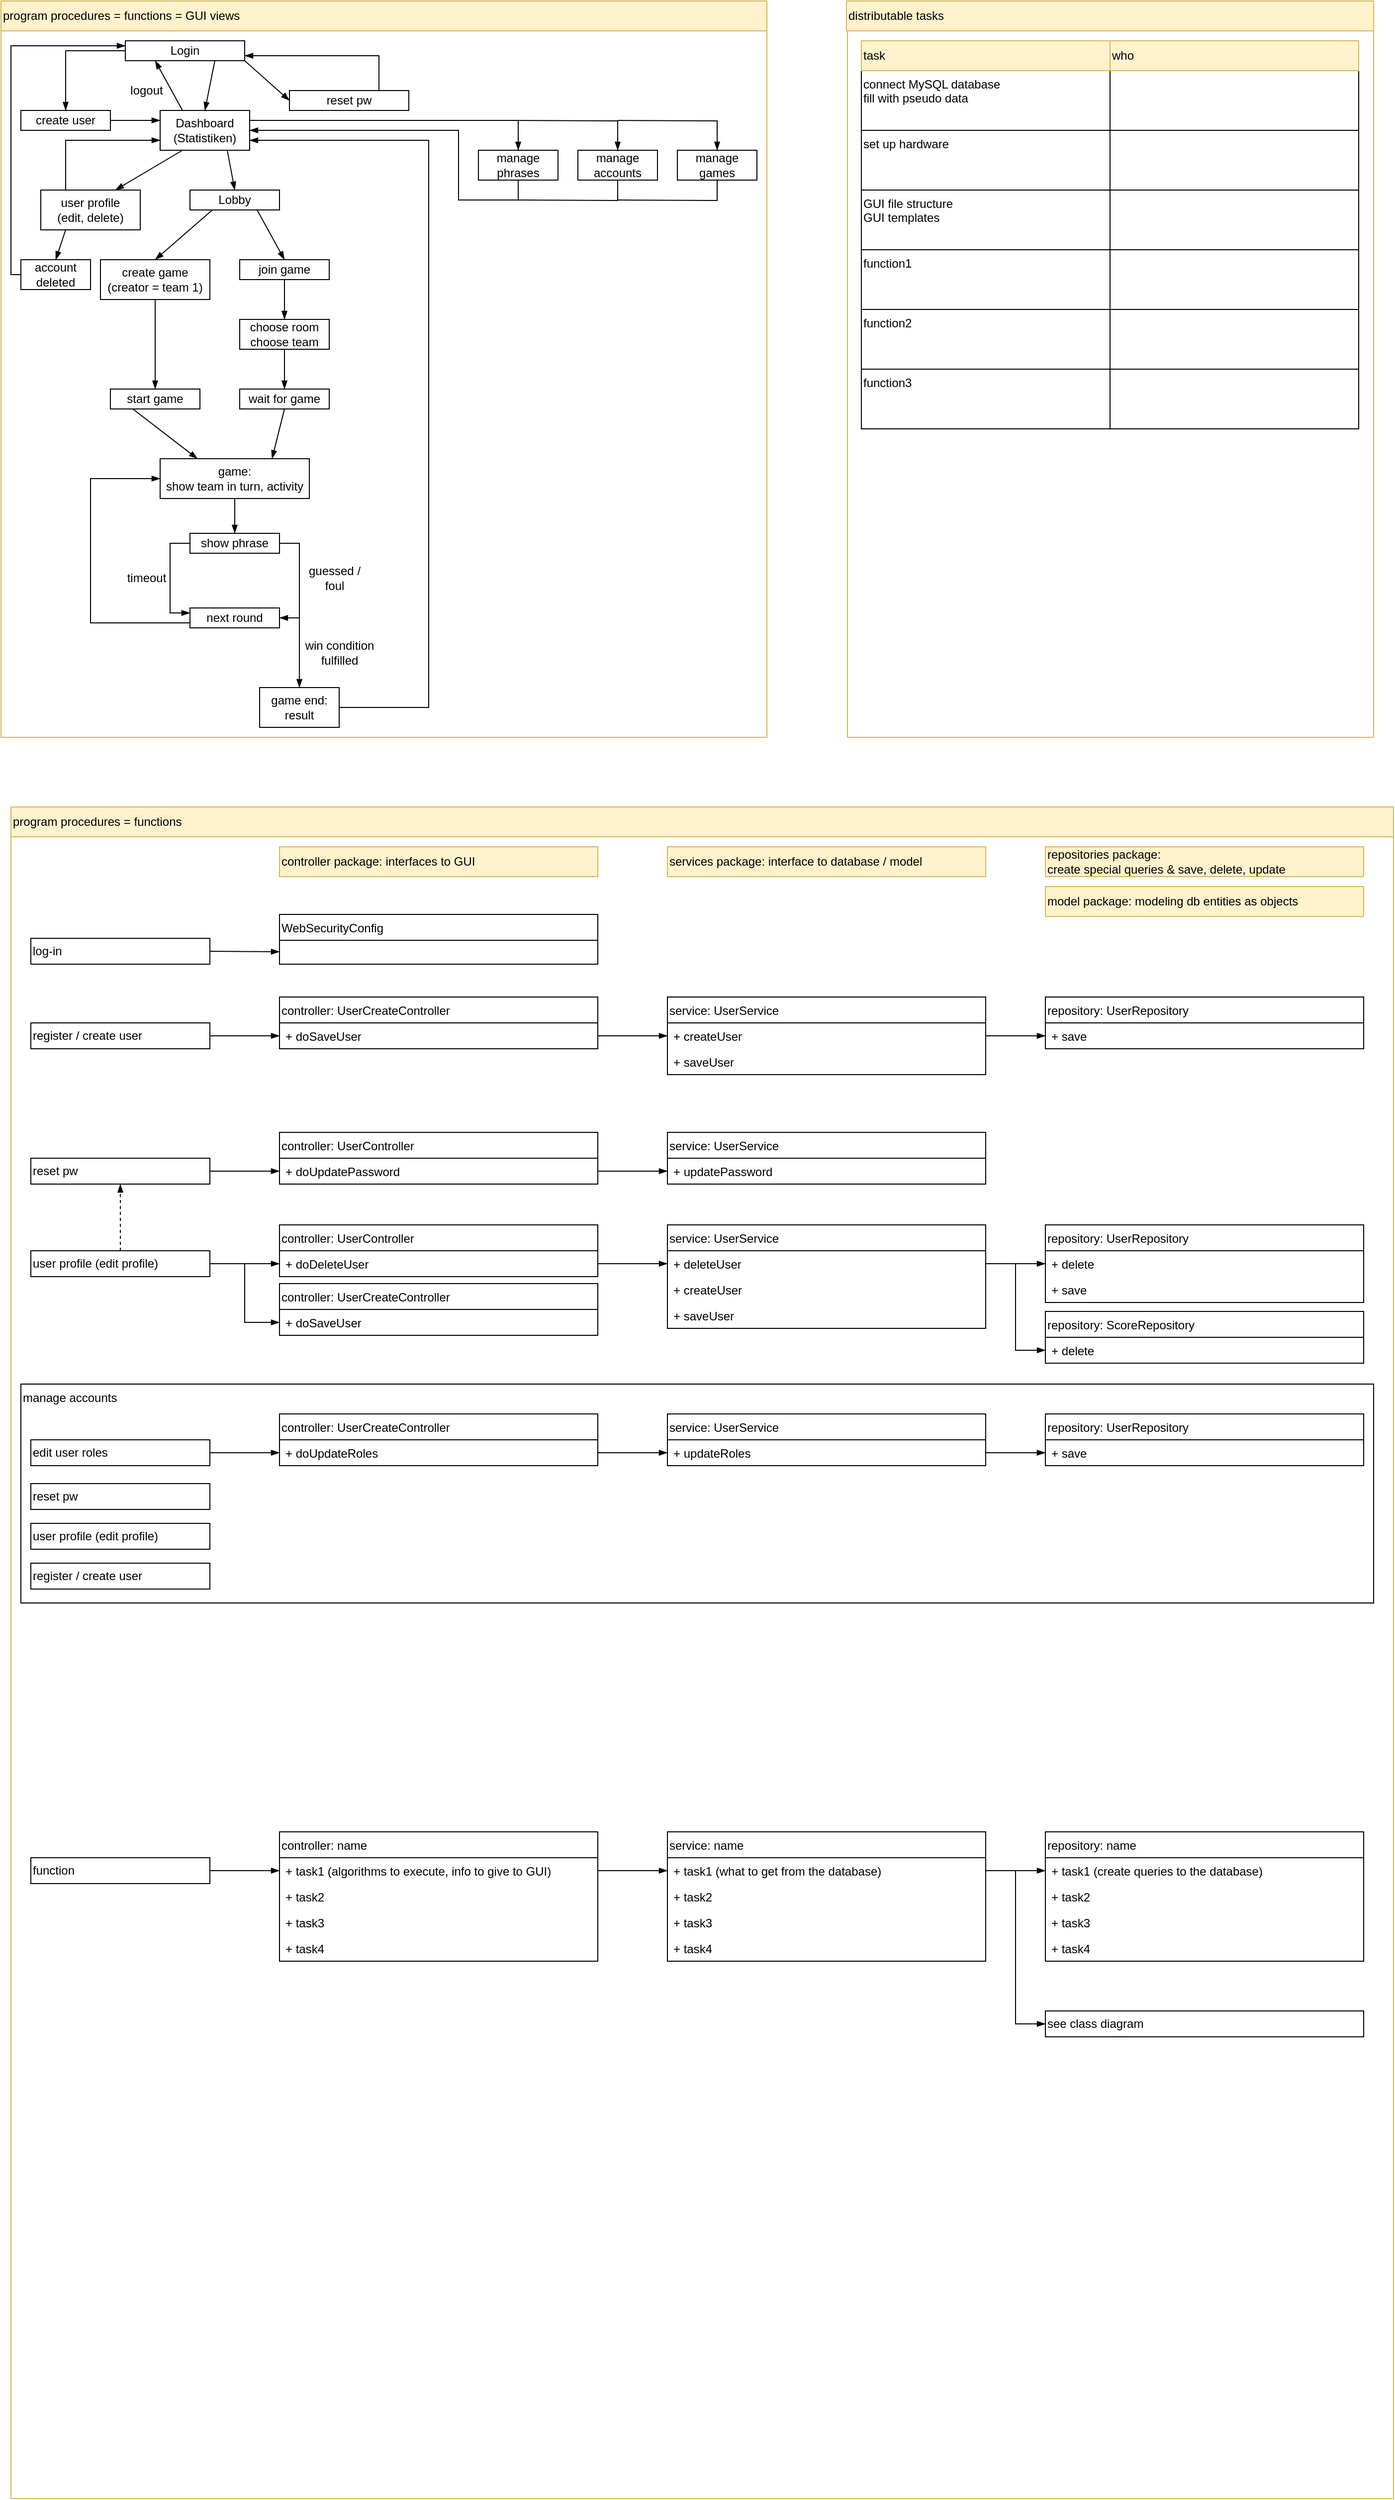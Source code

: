 <mxfile version="14.5.4" type="device"><diagram id="PUHX-HU5GhomaGbyMP8u" name="Page-1"><mxGraphModel dx="1967" dy="1205" grid="1" gridSize="10" guides="1" tooltips="1" connect="1" arrows="1" fold="1" page="1" pageScale="1" pageWidth="827" pageHeight="1169" math="0" shadow="0"><root><mxCell id="0"/><mxCell id="1" parent="0"/><mxCell id="S2btZKRc3dwpK9Tgb1Dn-114" value="" style="rounded=0;whiteSpace=wrap;html=1;strokeColor=#d6b656;strokeWidth=1;align=center;fillColor=none;" parent="1" vertex="1"><mxGeometry x="20" y="880" width="1390" height="1670" as="geometry"/></mxCell><mxCell id="8z2vom6wRk0pApM4eF7L-107" value="manage accounts" style="rounded=0;whiteSpace=wrap;html=1;align=left;strokeWidth=1;fillColor=none;verticalAlign=top;" vertex="1" parent="1"><mxGeometry x="30" y="1430" width="1360" height="220" as="geometry"/></mxCell><mxCell id="S2btZKRc3dwpK9Tgb1Dn-156" value="" style="rounded=0;whiteSpace=wrap;html=1;strokeColor=#d6b656;strokeWidth=1;align=center;fillColor=none;" parent="1" vertex="1"><mxGeometry x="861" y="70" width="529" height="710" as="geometry"/></mxCell><mxCell id="S2btZKRc3dwpK9Tgb1Dn-51" value="" style="rounded=0;whiteSpace=wrap;html=1;strokeColor=#d6b656;strokeWidth=1;align=center;fillColor=none;" parent="1" vertex="1"><mxGeometry x="10" y="70" width="770" height="710" as="geometry"/></mxCell><mxCell id="S2btZKRc3dwpK9Tgb1Dn-1" value="program procedures = functions = GUI views" style="whiteSpace=wrap;html=1;fillColor=#fff2cc;strokeColor=#d6b656;align=left;" parent="1" vertex="1"><mxGeometry x="10" y="40" width="770" height="30" as="geometry"/></mxCell><mxCell id="S2btZKRc3dwpK9Tgb1Dn-2" value="Login" style="rounded=0;whiteSpace=wrap;html=1;align=center;strokeWidth=1;" parent="1" vertex="1"><mxGeometry x="135" y="80" width="120" height="20" as="geometry"/></mxCell><mxCell id="S2btZKRc3dwpK9Tgb1Dn-3" value="Dashboard&lt;br&gt;(Statistiken)" style="rounded=0;whiteSpace=wrap;html=1;align=center;strokeWidth=1;" parent="1" vertex="1"><mxGeometry x="170" y="150" width="90" height="40" as="geometry"/></mxCell><mxCell id="S2btZKRc3dwpK9Tgb1Dn-4" value="reset pw" style="rounded=0;whiteSpace=wrap;html=1;align=center;strokeWidth=1;" parent="1" vertex="1"><mxGeometry x="300" y="130" width="120" height="20" as="geometry"/></mxCell><mxCell id="S2btZKRc3dwpK9Tgb1Dn-5" value="" style="endArrow=blockThin;html=1;exitX=0.75;exitY=1;exitDx=0;exitDy=0;entryX=0.5;entryY=0;entryDx=0;entryDy=0;endFill=1;rounded=0;" parent="1" source="S2btZKRc3dwpK9Tgb1Dn-2" target="S2btZKRc3dwpK9Tgb1Dn-3" edge="1"><mxGeometry width="50" height="50" relative="1" as="geometry"><mxPoint x="270" y="200" as="sourcePoint"/><mxPoint x="320" y="150" as="targetPoint"/></mxGeometry></mxCell><mxCell id="S2btZKRc3dwpK9Tgb1Dn-9" value="" style="endArrow=blockThin;html=1;exitX=1;exitY=1;exitDx=0;exitDy=0;entryX=0;entryY=0.5;entryDx=0;entryDy=0;endFill=1;rounded=0;" parent="1" source="S2btZKRc3dwpK9Tgb1Dn-2" target="S2btZKRc3dwpK9Tgb1Dn-4" edge="1"><mxGeometry width="50" height="50" relative="1" as="geometry"><mxPoint x="175" y="110" as="sourcePoint"/><mxPoint x="140" y="160" as="targetPoint"/></mxGeometry></mxCell><mxCell id="S2btZKRc3dwpK9Tgb1Dn-10" value="" style="endArrow=blockThin;html=1;exitX=0.75;exitY=0;exitDx=0;exitDy=0;endFill=1;edgeStyle=orthogonalEdgeStyle;rounded=0;entryX=1;entryY=0.75;entryDx=0;entryDy=0;" parent="1" source="S2btZKRc3dwpK9Tgb1Dn-4" target="S2btZKRc3dwpK9Tgb1Dn-2" edge="1"><mxGeometry width="50" height="50" relative="1" as="geometry"><mxPoint x="414" y="100" as="sourcePoint"/><mxPoint x="290" y="100" as="targetPoint"/></mxGeometry></mxCell><mxCell id="S2btZKRc3dwpK9Tgb1Dn-11" value="" style="endArrow=blockThin;html=1;entryX=0.5;entryY=0;entryDx=0;entryDy=0;endFill=1;rounded=0;exitX=0;exitY=0.5;exitDx=0;exitDy=0;" parent="1" source="S2btZKRc3dwpK9Tgb1Dn-2" target="S2btZKRc3dwpK9Tgb1Dn-12" edge="1"><mxGeometry width="50" height="50" relative="1" as="geometry"><mxPoint x="130" y="110" as="sourcePoint"/><mxPoint x="150" y="290" as="targetPoint"/><Array as="points"><mxPoint x="75" y="90"/></Array></mxGeometry></mxCell><mxCell id="S2btZKRc3dwpK9Tgb1Dn-12" value="create user" style="rounded=0;whiteSpace=wrap;html=1;align=center;strokeWidth=1;" parent="1" vertex="1"><mxGeometry x="30" y="150" width="90" height="20" as="geometry"/></mxCell><mxCell id="S2btZKRc3dwpK9Tgb1Dn-13" value="" style="endArrow=blockThin;html=1;endFill=1;rounded=0;exitX=1;exitY=0.5;exitDx=0;exitDy=0;entryX=0;entryY=0.25;entryDx=0;entryDy=0;" parent="1" source="S2btZKRc3dwpK9Tgb1Dn-12" target="S2btZKRc3dwpK9Tgb1Dn-3" edge="1"><mxGeometry width="50" height="50" relative="1" as="geometry"><mxPoint x="30" y="160" as="sourcePoint"/><mxPoint x="150" y="170" as="targetPoint"/></mxGeometry></mxCell><mxCell id="S2btZKRc3dwpK9Tgb1Dn-14" value="user profile&lt;br&gt;(edit, delete)" style="rounded=0;whiteSpace=wrap;html=1;align=center;strokeWidth=1;" parent="1" vertex="1"><mxGeometry x="50" y="230" width="100" height="40" as="geometry"/></mxCell><mxCell id="S2btZKRc3dwpK9Tgb1Dn-15" value="" style="endArrow=blockThin;html=1;exitX=0.25;exitY=1;exitDx=0;exitDy=0;entryX=0.75;entryY=0;entryDx=0;entryDy=0;endFill=1;rounded=0;" parent="1" source="S2btZKRc3dwpK9Tgb1Dn-3" target="S2btZKRc3dwpK9Tgb1Dn-14" edge="1"><mxGeometry width="50" height="50" relative="1" as="geometry"><mxPoint x="175" y="110" as="sourcePoint"/><mxPoint x="117.5" y="160" as="targetPoint"/></mxGeometry></mxCell><mxCell id="S2btZKRc3dwpK9Tgb1Dn-17" value="Lobby" style="rounded=0;whiteSpace=wrap;html=1;align=center;strokeWidth=1;" parent="1" vertex="1"><mxGeometry x="200" y="230" width="90" height="20" as="geometry"/></mxCell><mxCell id="S2btZKRc3dwpK9Tgb1Dn-18" value="" style="endArrow=blockThin;html=1;exitX=0.75;exitY=1;exitDx=0;exitDy=0;entryX=0.5;entryY=0;entryDx=0;entryDy=0;endFill=1;rounded=0;" parent="1" source="S2btZKRc3dwpK9Tgb1Dn-3" target="S2btZKRc3dwpK9Tgb1Dn-17" edge="1"><mxGeometry width="50" height="50" relative="1" as="geometry"><mxPoint x="95" y="200" as="sourcePoint"/><mxPoint x="95" y="240" as="targetPoint"/></mxGeometry></mxCell><mxCell id="S2btZKRc3dwpK9Tgb1Dn-19" value="create game&lt;br&gt;(creator = team 1)" style="rounded=0;whiteSpace=wrap;html=1;align=center;strokeWidth=1;" parent="1" vertex="1"><mxGeometry x="110" y="300" width="110" height="40" as="geometry"/></mxCell><mxCell id="S2btZKRc3dwpK9Tgb1Dn-20" value="choose room&lt;br&gt;choose team" style="rounded=0;whiteSpace=wrap;html=1;align=center;strokeWidth=1;" parent="1" vertex="1"><mxGeometry x="250" y="360" width="90" height="30" as="geometry"/></mxCell><mxCell id="S2btZKRc3dwpK9Tgb1Dn-21" value="start game" style="rounded=0;whiteSpace=wrap;html=1;align=center;strokeWidth=1;" parent="1" vertex="1"><mxGeometry x="120" y="430" width="90" height="20" as="geometry"/></mxCell><mxCell id="S2btZKRc3dwpK9Tgb1Dn-22" value="wait for game" style="rounded=0;whiteSpace=wrap;html=1;align=center;strokeWidth=1;" parent="1" vertex="1"><mxGeometry x="250" y="430" width="90" height="20" as="geometry"/></mxCell><mxCell id="S2btZKRc3dwpK9Tgb1Dn-23" value="" style="endArrow=blockThin;html=1;exitX=0.75;exitY=1;exitDx=0;exitDy=0;entryX=0.5;entryY=0;entryDx=0;entryDy=0;endFill=1;rounded=0;" parent="1" source="S2btZKRc3dwpK9Tgb1Dn-17" target="S2btZKRc3dwpK9Tgb1Dn-28" edge="1"><mxGeometry width="50" height="50" relative="1" as="geometry"><mxPoint x="117.5" y="200" as="sourcePoint"/><mxPoint x="222.5" y="240" as="targetPoint"/></mxGeometry></mxCell><mxCell id="S2btZKRc3dwpK9Tgb1Dn-24" value="" style="endArrow=blockThin;html=1;exitX=0.25;exitY=1;exitDx=0;exitDy=0;entryX=0.5;entryY=0;entryDx=0;entryDy=0;endFill=1;rounded=0;" parent="1" source="S2btZKRc3dwpK9Tgb1Dn-17" target="S2btZKRc3dwpK9Tgb1Dn-19" edge="1"><mxGeometry width="50" height="50" relative="1" as="geometry"><mxPoint x="267.5" y="260" as="sourcePoint"/><mxPoint x="305" y="320" as="targetPoint"/></mxGeometry></mxCell><mxCell id="S2btZKRc3dwpK9Tgb1Dn-25" value="" style="endArrow=blockThin;html=1;exitX=0.5;exitY=1;exitDx=0;exitDy=0;entryX=0.5;entryY=0;entryDx=0;entryDy=0;endFill=1;rounded=0;" parent="1" source="S2btZKRc3dwpK9Tgb1Dn-19" target="S2btZKRc3dwpK9Tgb1Dn-21" edge="1"><mxGeometry width="50" height="50" relative="1" as="geometry"><mxPoint x="297.5" y="280" as="sourcePoint"/><mxPoint x="335" y="340" as="targetPoint"/></mxGeometry></mxCell><mxCell id="S2btZKRc3dwpK9Tgb1Dn-26" value="" style="endArrow=blockThin;html=1;exitX=0.5;exitY=1;exitDx=0;exitDy=0;entryX=0.5;entryY=0;entryDx=0;entryDy=0;endFill=1;rounded=0;" parent="1" source="S2btZKRc3dwpK9Tgb1Dn-20" target="S2btZKRc3dwpK9Tgb1Dn-22" edge="1"><mxGeometry width="50" height="50" relative="1" as="geometry"><mxPoint x="287.5" y="300" as="sourcePoint"/><mxPoint x="325" y="360" as="targetPoint"/></mxGeometry></mxCell><mxCell id="S2btZKRc3dwpK9Tgb1Dn-27" value="" style="endArrow=blockThin;html=1;exitX=0.25;exitY=0;exitDx=0;exitDy=0;entryX=0;entryY=0.75;entryDx=0;entryDy=0;endFill=1;edgeStyle=orthogonalEdgeStyle;rounded=0;" parent="1" source="S2btZKRc3dwpK9Tgb1Dn-14" target="S2btZKRc3dwpK9Tgb1Dn-3" edge="1"><mxGeometry width="50" height="50" relative="1" as="geometry"><mxPoint x="380" y="160" as="sourcePoint"/><mxPoint x="265" y="100" as="targetPoint"/></mxGeometry></mxCell><mxCell id="S2btZKRc3dwpK9Tgb1Dn-28" value="join game" style="rounded=0;whiteSpace=wrap;html=1;align=center;strokeWidth=1;" parent="1" vertex="1"><mxGeometry x="250" y="300" width="90" height="20" as="geometry"/></mxCell><mxCell id="S2btZKRc3dwpK9Tgb1Dn-29" value="" style="endArrow=blockThin;html=1;exitX=0.5;exitY=1;exitDx=0;exitDy=0;entryX=0.5;entryY=0;entryDx=0;entryDy=0;endFill=1;rounded=0;" parent="1" source="S2btZKRc3dwpK9Tgb1Dn-28" target="S2btZKRc3dwpK9Tgb1Dn-20" edge="1"><mxGeometry width="50" height="50" relative="1" as="geometry"><mxPoint x="305" y="390" as="sourcePoint"/><mxPoint x="305" y="430" as="targetPoint"/></mxGeometry></mxCell><mxCell id="S2btZKRc3dwpK9Tgb1Dn-30" value="game:&lt;br&gt;show team in turn, activity" style="rounded=0;whiteSpace=wrap;html=1;align=center;strokeWidth=1;" parent="1" vertex="1"><mxGeometry x="170" y="500" width="150" height="40" as="geometry"/></mxCell><mxCell id="S2btZKRc3dwpK9Tgb1Dn-32" value="" style="endArrow=blockThin;html=1;entryX=0.25;entryY=0;entryDx=0;entryDy=0;endFill=1;rounded=0;exitX=0.25;exitY=1;exitDx=0;exitDy=0;" parent="1" source="S2btZKRc3dwpK9Tgb1Dn-21" target="S2btZKRc3dwpK9Tgb1Dn-30" edge="1"><mxGeometry width="50" height="50" relative="1" as="geometry"><mxPoint x="175" y="350" as="sourcePoint"/><mxPoint x="175" y="440" as="targetPoint"/></mxGeometry></mxCell><mxCell id="S2btZKRc3dwpK9Tgb1Dn-33" value="" style="endArrow=blockThin;html=1;exitX=0.5;exitY=1;exitDx=0;exitDy=0;entryX=0.75;entryY=0;entryDx=0;entryDy=0;endFill=1;rounded=0;" parent="1" source="S2btZKRc3dwpK9Tgb1Dn-22" target="S2btZKRc3dwpK9Tgb1Dn-30" edge="1"><mxGeometry width="50" height="50" relative="1" as="geometry"><mxPoint x="185" y="360" as="sourcePoint"/><mxPoint x="185" y="450" as="targetPoint"/></mxGeometry></mxCell><mxCell id="S2btZKRc3dwpK9Tgb1Dn-34" value="show phrase" style="rounded=0;whiteSpace=wrap;html=1;align=center;strokeWidth=1;" parent="1" vertex="1"><mxGeometry x="200" y="575" width="90" height="20" as="geometry"/></mxCell><mxCell id="S2btZKRc3dwpK9Tgb1Dn-35" value="" style="endArrow=blockThin;html=1;exitX=0.5;exitY=1;exitDx=0;exitDy=0;entryX=0.5;entryY=0;entryDx=0;entryDy=0;endFill=1;rounded=0;" parent="1" source="S2btZKRc3dwpK9Tgb1Dn-30" target="S2btZKRc3dwpK9Tgb1Dn-34" edge="1"><mxGeometry width="50" height="50" relative="1" as="geometry"><mxPoint x="175" y="350" as="sourcePoint"/><mxPoint x="175" y="440" as="targetPoint"/></mxGeometry></mxCell><mxCell id="S2btZKRc3dwpK9Tgb1Dn-36" value="next round" style="rounded=0;whiteSpace=wrap;html=1;align=center;strokeWidth=1;" parent="1" vertex="1"><mxGeometry x="200" y="650" width="90" height="20" as="geometry"/></mxCell><mxCell id="S2btZKRc3dwpK9Tgb1Dn-37" value="" style="endArrow=blockThin;html=1;exitX=0;exitY=0.5;exitDx=0;exitDy=0;endFill=1;rounded=0;edgeStyle=orthogonalEdgeStyle;entryX=0;entryY=0.25;entryDx=0;entryDy=0;" parent="1" source="S2btZKRc3dwpK9Tgb1Dn-34" target="S2btZKRc3dwpK9Tgb1Dn-36" edge="1"><mxGeometry width="50" height="50" relative="1" as="geometry"><mxPoint x="255" y="540" as="sourcePoint"/><mxPoint x="190" y="640" as="targetPoint"/><Array as="points"><mxPoint x="180" y="585"/><mxPoint x="180" y="655"/></Array></mxGeometry></mxCell><mxCell id="S2btZKRc3dwpK9Tgb1Dn-38" value="" style="endArrow=blockThin;html=1;exitX=1;exitY=0.5;exitDx=0;exitDy=0;entryX=1;entryY=0.5;entryDx=0;entryDy=0;endFill=1;rounded=0;edgeStyle=orthogonalEdgeStyle;" parent="1" source="S2btZKRc3dwpK9Tgb1Dn-34" target="S2btZKRc3dwpK9Tgb1Dn-36" edge="1"><mxGeometry width="50" height="50" relative="1" as="geometry"><mxPoint x="210" y="595" as="sourcePoint"/><mxPoint x="210" y="670" as="targetPoint"/><Array as="points"><mxPoint x="310" y="585"/><mxPoint x="310" y="660"/></Array></mxGeometry></mxCell><mxCell id="S2btZKRc3dwpK9Tgb1Dn-39" value="timeout" style="text;html=1;align=center;verticalAlign=middle;resizable=0;points=[];autosize=1;rotation=0;" parent="1" vertex="1"><mxGeometry x="131" y="610" width="50" height="20" as="geometry"/></mxCell><mxCell id="S2btZKRc3dwpK9Tgb1Dn-40" value="guessed /&lt;br&gt;foul" style="text;html=1;align=center;verticalAlign=middle;resizable=0;points=[];autosize=1;rotation=0;" parent="1" vertex="1"><mxGeometry x="310" y="605" width="70" height="30" as="geometry"/></mxCell><mxCell id="S2btZKRc3dwpK9Tgb1Dn-41" value="game end:&lt;br&gt;result" style="rounded=0;whiteSpace=wrap;html=1;align=center;strokeWidth=1;" parent="1" vertex="1"><mxGeometry x="270" y="730" width="80" height="40" as="geometry"/></mxCell><mxCell id="S2btZKRc3dwpK9Tgb1Dn-42" value="" style="endArrow=blockThin;html=1;entryX=0.5;entryY=0;entryDx=0;entryDy=0;endFill=1;rounded=0;" parent="1" target="S2btZKRc3dwpK9Tgb1Dn-41" edge="1"><mxGeometry width="50" height="50" relative="1" as="geometry"><mxPoint x="310" y="660" as="sourcePoint"/><mxPoint x="373.71" y="752.5" as="targetPoint"/></mxGeometry></mxCell><mxCell id="S2btZKRc3dwpK9Tgb1Dn-43" value="win condition&lt;br&gt;fulfilled" style="text;html=1;align=center;verticalAlign=middle;resizable=0;points=[];autosize=1;rotation=0;" parent="1" vertex="1"><mxGeometry x="310" y="680" width="80" height="30" as="geometry"/></mxCell><mxCell id="S2btZKRc3dwpK9Tgb1Dn-44" value="" style="endArrow=blockThin;html=1;exitX=0;exitY=0.75;exitDx=0;exitDy=0;endFill=1;rounded=0;edgeStyle=orthogonalEdgeStyle;entryX=0;entryY=0.5;entryDx=0;entryDy=0;" parent="1" source="S2btZKRc3dwpK9Tgb1Dn-36" target="S2btZKRc3dwpK9Tgb1Dn-30" edge="1"><mxGeometry width="50" height="50" relative="1" as="geometry"><mxPoint x="210" y="595" as="sourcePoint"/><mxPoint x="80" y="470" as="targetPoint"/><Array as="points"><mxPoint x="100" y="665"/><mxPoint x="100" y="520"/></Array></mxGeometry></mxCell><mxCell id="S2btZKRc3dwpK9Tgb1Dn-45" value="" style="endArrow=blockThin;html=1;exitX=1;exitY=0.5;exitDx=0;exitDy=0;endFill=1;edgeStyle=orthogonalEdgeStyle;rounded=0;entryX=1;entryY=0.75;entryDx=0;entryDy=0;" parent="1" source="S2btZKRc3dwpK9Tgb1Dn-41" target="S2btZKRc3dwpK9Tgb1Dn-3" edge="1"><mxGeometry width="50" height="50" relative="1" as="geometry"><mxPoint x="87.5" y="240" as="sourcePoint"/><mxPoint x="400" y="190" as="targetPoint"/><Array as="points"><mxPoint x="440" y="750"/><mxPoint x="440" y="180"/></Array></mxGeometry></mxCell><mxCell id="S2btZKRc3dwpK9Tgb1Dn-52" value="manage&lt;br&gt;phrases" style="rounded=0;whiteSpace=wrap;html=1;align=center;strokeWidth=1;" parent="1" vertex="1"><mxGeometry x="490" y="190" width="80" height="30" as="geometry"/></mxCell><mxCell id="S2btZKRc3dwpK9Tgb1Dn-53" value="manage&lt;br&gt;accounts" style="rounded=0;whiteSpace=wrap;html=1;align=center;strokeWidth=1;" parent="1" vertex="1"><mxGeometry x="590" y="190" width="80" height="30" as="geometry"/></mxCell><mxCell id="S2btZKRc3dwpK9Tgb1Dn-54" value="" style="endArrow=blockThin;html=1;exitX=0.25;exitY=0;exitDx=0;exitDy=0;entryX=0.25;entryY=1;entryDx=0;entryDy=0;endFill=1;rounded=0;" parent="1" source="S2btZKRc3dwpK9Tgb1Dn-3" target="S2btZKRc3dwpK9Tgb1Dn-2" edge="1"><mxGeometry width="50" height="50" relative="1" as="geometry"><mxPoint x="205" y="110" as="sourcePoint"/><mxPoint x="225" y="160" as="targetPoint"/></mxGeometry></mxCell><mxCell id="S2btZKRc3dwpK9Tgb1Dn-55" value="logout" style="text;html=1;align=center;verticalAlign=middle;resizable=0;points=[];autosize=1;" parent="1" vertex="1"><mxGeometry x="131" y="120" width="50" height="20" as="geometry"/></mxCell><mxCell id="S2btZKRc3dwpK9Tgb1Dn-58" value="" style="endArrow=blockThin;html=1;exitX=0;exitY=0.5;exitDx=0;exitDy=0;endFill=1;edgeStyle=orthogonalEdgeStyle;rounded=0;entryX=0;entryY=0.25;entryDx=0;entryDy=0;" parent="1" source="S2btZKRc3dwpK9Tgb1Dn-59" target="S2btZKRc3dwpK9Tgb1Dn-2" edge="1"><mxGeometry width="50" height="50" relative="1" as="geometry"><mxPoint x="400" y="140" as="sourcePoint"/><mxPoint x="265" y="105" as="targetPoint"/><Array as="points"><mxPoint x="20" y="315"/><mxPoint x="20" y="85"/></Array></mxGeometry></mxCell><mxCell id="S2btZKRc3dwpK9Tgb1Dn-59" value="account&lt;br&gt;deleted" style="rounded=0;whiteSpace=wrap;html=1;align=center;strokeWidth=1;" parent="1" vertex="1"><mxGeometry x="30" y="300" width="70" height="30" as="geometry"/></mxCell><mxCell id="S2btZKRc3dwpK9Tgb1Dn-60" value="" style="endArrow=blockThin;html=1;endFill=1;rounded=0;exitX=0.25;exitY=1;exitDx=0;exitDy=0;entryX=0.5;entryY=0;entryDx=0;entryDy=0;" parent="1" source="S2btZKRc3dwpK9Tgb1Dn-14" target="S2btZKRc3dwpK9Tgb1Dn-59" edge="1"><mxGeometry width="50" height="50" relative="1" as="geometry"><mxPoint x="270" y="200" as="sourcePoint"/><mxPoint x="351.25" y="240" as="targetPoint"/></mxGeometry></mxCell><mxCell id="S2btZKRc3dwpK9Tgb1Dn-61" value="manage&lt;br&gt;games" style="rounded=0;whiteSpace=wrap;html=1;align=center;strokeWidth=1;" parent="1" vertex="1"><mxGeometry x="690" y="190" width="80" height="30" as="geometry"/></mxCell><mxCell id="S2btZKRc3dwpK9Tgb1Dn-62" value="" style="endArrow=blockThin;html=1;exitX=1;exitY=0.25;exitDx=0;exitDy=0;endFill=1;edgeStyle=orthogonalEdgeStyle;rounded=0;entryX=0.5;entryY=0;entryDx=0;entryDy=0;fontStyle=1" parent="1" source="S2btZKRc3dwpK9Tgb1Dn-3" target="S2btZKRc3dwpK9Tgb1Dn-52" edge="1"><mxGeometry width="50" height="50" relative="1" as="geometry"><mxPoint x="400" y="140" as="sourcePoint"/><mxPoint x="265" y="105" as="targetPoint"/></mxGeometry></mxCell><mxCell id="S2btZKRc3dwpK9Tgb1Dn-63" value="" style="endArrow=blockThin;html=1;endFill=1;edgeStyle=orthogonalEdgeStyle;rounded=0;entryX=0.5;entryY=0;entryDx=0;entryDy=0;" parent="1" target="S2btZKRc3dwpK9Tgb1Dn-53" edge="1"><mxGeometry width="50" height="50" relative="1" as="geometry"><mxPoint x="520" y="160" as="sourcePoint"/><mxPoint x="540" y="240" as="targetPoint"/></mxGeometry></mxCell><mxCell id="S2btZKRc3dwpK9Tgb1Dn-64" value="" style="endArrow=blockThin;html=1;endFill=1;edgeStyle=orthogonalEdgeStyle;rounded=0;entryX=0.5;entryY=0;entryDx=0;entryDy=0;" parent="1" target="S2btZKRc3dwpK9Tgb1Dn-61" edge="1"><mxGeometry width="50" height="50" relative="1" as="geometry"><mxPoint x="630" y="160" as="sourcePoint"/><mxPoint x="640" y="240" as="targetPoint"/></mxGeometry></mxCell><mxCell id="S2btZKRc3dwpK9Tgb1Dn-65" value="" style="endArrow=none;html=1;endFill=0;edgeStyle=orthogonalEdgeStyle;rounded=0;exitX=1;exitY=0.5;exitDx=0;exitDy=0;entryX=0.5;entryY=1;entryDx=0;entryDy=0;startArrow=blockThin;startFill=1;" parent="1" source="S2btZKRc3dwpK9Tgb1Dn-3" target="S2btZKRc3dwpK9Tgb1Dn-52" edge="1"><mxGeometry width="50" height="50" relative="1" as="geometry"><mxPoint x="520" y="330.0" as="sourcePoint"/><mxPoint x="630" y="360.0" as="targetPoint"/><Array as="points"><mxPoint x="470" y="170"/><mxPoint x="470" y="240"/><mxPoint x="530" y="240"/></Array></mxGeometry></mxCell><mxCell id="S2btZKRc3dwpK9Tgb1Dn-66" value="" style="endArrow=none;html=1;endFill=0;edgeStyle=orthogonalEdgeStyle;rounded=0;entryX=0.5;entryY=1;entryDx=0;entryDy=0;" parent="1" target="S2btZKRc3dwpK9Tgb1Dn-53" edge="1"><mxGeometry width="50" height="50" relative="1" as="geometry"><mxPoint x="530" y="240" as="sourcePoint"/><mxPoint x="640" y="200.0" as="targetPoint"/></mxGeometry></mxCell><mxCell id="S2btZKRc3dwpK9Tgb1Dn-67" value="" style="endArrow=none;html=1;endFill=0;edgeStyle=orthogonalEdgeStyle;rounded=0;entryX=0.5;entryY=1;entryDx=0;entryDy=0;" parent="1" target="S2btZKRc3dwpK9Tgb1Dn-61" edge="1"><mxGeometry width="50" height="50" relative="1" as="geometry"><mxPoint x="630" y="240.0" as="sourcePoint"/><mxPoint x="730" y="230" as="targetPoint"/></mxGeometry></mxCell><mxCell id="S2btZKRc3dwpK9Tgb1Dn-68" value="program procedures = functions" style="whiteSpace=wrap;html=1;fillColor=#fff2cc;strokeColor=#d6b656;align=left;" parent="1" vertex="1"><mxGeometry x="20" y="850" width="1390" height="30" as="geometry"/></mxCell><mxCell id="S2btZKRc3dwpK9Tgb1Dn-69" value="log-in" style="rounded=0;whiteSpace=wrap;html=1;align=left;strokeWidth=1;" parent="1" vertex="1"><mxGeometry x="40" y="982" width="180" height="26" as="geometry"/></mxCell><mxCell id="S2btZKRc3dwpK9Tgb1Dn-72" value="WebSecurityConfig" style="swimlane;fontStyle=0;childLayout=stackLayout;horizontal=1;startSize=26;fillColor=none;horizontalStack=0;resizeParent=1;resizeParentMax=0;resizeLast=0;collapsible=1;marginBottom=0;strokeColor=#000000;strokeWidth=1;align=left;" parent="1" vertex="1"><mxGeometry x="290" y="958" width="320" height="50" as="geometry"/></mxCell><mxCell id="S2btZKRc3dwpK9Tgb1Dn-84" value="" style="endArrow=blockThin;html=1;exitX=1;exitY=0.5;exitDx=0;exitDy=0;endFill=1;rounded=0;entryX=0;entryY=0.75;entryDx=0;entryDy=0;" parent="1" source="S2btZKRc3dwpK9Tgb1Dn-69" target="S2btZKRc3dwpK9Tgb1Dn-72" edge="1"><mxGeometry width="50" height="50" relative="1" as="geometry"><mxPoint x="275" y="550" as="sourcePoint"/><mxPoint x="280" y="960" as="targetPoint"/></mxGeometry></mxCell><mxCell id="S2btZKRc3dwpK9Tgb1Dn-108" value="controller package: interfaces to GUI" style="whiteSpace=wrap;html=1;fillColor=#fff2cc;strokeColor=#d6b656;align=left;" parent="1" vertex="1"><mxGeometry x="290" y="890" width="320" height="30" as="geometry"/></mxCell><mxCell id="S2btZKRc3dwpK9Tgb1Dn-109" value="services package: interface to database / model" style="whiteSpace=wrap;html=1;fillColor=#fff2cc;strokeColor=#d6b656;align=left;" parent="1" vertex="1"><mxGeometry x="680" y="890" width="320" height="30" as="geometry"/></mxCell><mxCell id="S2btZKRc3dwpK9Tgb1Dn-110" value="repositories package:&lt;br&gt;create special queries &amp;amp; save, delete, update" style="whiteSpace=wrap;html=1;fillColor=#fff2cc;strokeColor=#d6b656;align=left;" parent="1" vertex="1"><mxGeometry x="1060" y="890" width="320" height="30" as="geometry"/></mxCell><mxCell id="S2btZKRc3dwpK9Tgb1Dn-111" value="model package: modeling db entities as objects" style="whiteSpace=wrap;html=1;fillColor=#fff2cc;strokeColor=#d6b656;align=left;" parent="1" vertex="1"><mxGeometry x="1060" y="930" width="320" height="30" as="geometry"/></mxCell><mxCell id="S2btZKRc3dwpK9Tgb1Dn-115" value="function" style="rounded=0;whiteSpace=wrap;html=1;align=left;strokeWidth=1;" parent="1" vertex="1"><mxGeometry x="40" y="1906" width="180" height="26" as="geometry"/></mxCell><mxCell id="S2btZKRc3dwpK9Tgb1Dn-116" value="controller: name" style="swimlane;fontStyle=0;childLayout=stackLayout;horizontal=1;startSize=26;fillColor=none;horizontalStack=0;resizeParent=1;resizeParentMax=0;resizeLast=0;collapsible=1;marginBottom=0;strokeColor=#000000;strokeWidth=1;align=left;" parent="1" vertex="1"><mxGeometry x="290" y="1880" width="320" height="130" as="geometry"/></mxCell><mxCell id="S2btZKRc3dwpK9Tgb1Dn-117" value="+ task1 (algorithms to execute, info to give to GUI)" style="text;strokeColor=none;fillColor=none;align=left;verticalAlign=top;spacingLeft=4;spacingRight=4;overflow=hidden;rotatable=0;points=[[0,0.5],[1,0.5]];portConstraint=eastwest;" parent="S2btZKRc3dwpK9Tgb1Dn-116" vertex="1"><mxGeometry y="26" width="320" height="26" as="geometry"/></mxCell><mxCell id="S2btZKRc3dwpK9Tgb1Dn-118" value="+ task2" style="text;strokeColor=none;fillColor=none;align=left;verticalAlign=top;spacingLeft=4;spacingRight=4;overflow=hidden;rotatable=0;points=[[0,0.5],[1,0.5]];portConstraint=eastwest;" parent="S2btZKRc3dwpK9Tgb1Dn-116" vertex="1"><mxGeometry y="52" width="320" height="26" as="geometry"/></mxCell><mxCell id="S2btZKRc3dwpK9Tgb1Dn-119" value="+ task3" style="text;strokeColor=none;fillColor=none;align=left;verticalAlign=top;spacingLeft=4;spacingRight=4;overflow=hidden;rotatable=0;points=[[0,0.5],[1,0.5]];portConstraint=eastwest;" parent="S2btZKRc3dwpK9Tgb1Dn-116" vertex="1"><mxGeometry y="78" width="320" height="26" as="geometry"/></mxCell><mxCell id="S2btZKRc3dwpK9Tgb1Dn-120" value="+ task4" style="text;strokeColor=none;fillColor=none;align=left;verticalAlign=top;spacingLeft=4;spacingRight=4;overflow=hidden;rotatable=0;points=[[0,0.5],[1,0.5]];portConstraint=eastwest;" parent="S2btZKRc3dwpK9Tgb1Dn-116" vertex="1"><mxGeometry y="104" width="320" height="26" as="geometry"/></mxCell><mxCell id="S2btZKRc3dwpK9Tgb1Dn-121" value="" style="endArrow=blockThin;html=1;exitX=1;exitY=0.5;exitDx=0;exitDy=0;endFill=1;rounded=0;entryX=0;entryY=0.5;entryDx=0;entryDy=0;" parent="1" source="S2btZKRc3dwpK9Tgb1Dn-115" target="S2btZKRc3dwpK9Tgb1Dn-117" edge="1"><mxGeometry width="50" height="50" relative="1" as="geometry"><mxPoint x="275" y="1490" as="sourcePoint"/><mxPoint x="280" y="1900" as="targetPoint"/></mxGeometry></mxCell><mxCell id="S2btZKRc3dwpK9Tgb1Dn-122" value="service: name" style="swimlane;fontStyle=0;childLayout=stackLayout;horizontal=1;startSize=26;fillColor=none;horizontalStack=0;resizeParent=1;resizeParentMax=0;resizeLast=0;collapsible=1;marginBottom=0;strokeColor=#000000;strokeWidth=1;align=left;" parent="1" vertex="1"><mxGeometry x="680" y="1880" width="320" height="130" as="geometry"/></mxCell><mxCell id="S2btZKRc3dwpK9Tgb1Dn-123" value="+ task1 (what to get from the database)" style="text;strokeColor=none;fillColor=none;align=left;verticalAlign=top;spacingLeft=4;spacingRight=4;overflow=hidden;rotatable=0;points=[[0,0.5],[1,0.5]];portConstraint=eastwest;" parent="S2btZKRc3dwpK9Tgb1Dn-122" vertex="1"><mxGeometry y="26" width="320" height="26" as="geometry"/></mxCell><mxCell id="S2btZKRc3dwpK9Tgb1Dn-124" value="+ task2" style="text;strokeColor=none;fillColor=none;align=left;verticalAlign=top;spacingLeft=4;spacingRight=4;overflow=hidden;rotatable=0;points=[[0,0.5],[1,0.5]];portConstraint=eastwest;" parent="S2btZKRc3dwpK9Tgb1Dn-122" vertex="1"><mxGeometry y="52" width="320" height="26" as="geometry"/></mxCell><mxCell id="S2btZKRc3dwpK9Tgb1Dn-125" value="+ task3" style="text;strokeColor=none;fillColor=none;align=left;verticalAlign=top;spacingLeft=4;spacingRight=4;overflow=hidden;rotatable=0;points=[[0,0.5],[1,0.5]];portConstraint=eastwest;" parent="S2btZKRc3dwpK9Tgb1Dn-122" vertex="1"><mxGeometry y="78" width="320" height="26" as="geometry"/></mxCell><mxCell id="S2btZKRc3dwpK9Tgb1Dn-126" value="+ task4" style="text;strokeColor=none;fillColor=none;align=left;verticalAlign=top;spacingLeft=4;spacingRight=4;overflow=hidden;rotatable=0;points=[[0,0.5],[1,0.5]];portConstraint=eastwest;" parent="S2btZKRc3dwpK9Tgb1Dn-122" vertex="1"><mxGeometry y="104" width="320" height="26" as="geometry"/></mxCell><mxCell id="S2btZKRc3dwpK9Tgb1Dn-127" value="" style="endArrow=blockThin;html=1;endFill=1;rounded=0;exitX=1;exitY=0.5;exitDx=0;exitDy=0;entryX=0;entryY=0.5;entryDx=0;entryDy=0;" parent="1" source="S2btZKRc3dwpK9Tgb1Dn-117" target="S2btZKRc3dwpK9Tgb1Dn-123" edge="1"><mxGeometry width="50" height="50" relative="1" as="geometry"><mxPoint x="620" y="1910" as="sourcePoint"/><mxPoint x="650" y="1920" as="targetPoint"/></mxGeometry></mxCell><mxCell id="S2btZKRc3dwpK9Tgb1Dn-128" value="repository: name" style="swimlane;fontStyle=0;childLayout=stackLayout;horizontal=1;startSize=26;fillColor=none;horizontalStack=0;resizeParent=1;resizeParentMax=0;resizeLast=0;collapsible=1;marginBottom=0;strokeColor=#000000;strokeWidth=1;align=left;" parent="1" vertex="1"><mxGeometry x="1060" y="1880" width="320" height="130" as="geometry"/></mxCell><mxCell id="S2btZKRc3dwpK9Tgb1Dn-129" value="+ task1 (create queries to the database)" style="text;strokeColor=none;fillColor=none;align=left;verticalAlign=top;spacingLeft=4;spacingRight=4;overflow=hidden;rotatable=0;points=[[0,0.5],[1,0.5]];portConstraint=eastwest;" parent="S2btZKRc3dwpK9Tgb1Dn-128" vertex="1"><mxGeometry y="26" width="320" height="26" as="geometry"/></mxCell><mxCell id="S2btZKRc3dwpK9Tgb1Dn-130" value="+ task2" style="text;strokeColor=none;fillColor=none;align=left;verticalAlign=top;spacingLeft=4;spacingRight=4;overflow=hidden;rotatable=0;points=[[0,0.5],[1,0.5]];portConstraint=eastwest;" parent="S2btZKRc3dwpK9Tgb1Dn-128" vertex="1"><mxGeometry y="52" width="320" height="26" as="geometry"/></mxCell><mxCell id="S2btZKRc3dwpK9Tgb1Dn-131" value="+ task3" style="text;strokeColor=none;fillColor=none;align=left;verticalAlign=top;spacingLeft=4;spacingRight=4;overflow=hidden;rotatable=0;points=[[0,0.5],[1,0.5]];portConstraint=eastwest;" parent="S2btZKRc3dwpK9Tgb1Dn-128" vertex="1"><mxGeometry y="78" width="320" height="26" as="geometry"/></mxCell><mxCell id="S2btZKRc3dwpK9Tgb1Dn-132" value="+ task4" style="text;strokeColor=none;fillColor=none;align=left;verticalAlign=top;spacingLeft=4;spacingRight=4;overflow=hidden;rotatable=0;points=[[0,0.5],[1,0.5]];portConstraint=eastwest;" parent="S2btZKRc3dwpK9Tgb1Dn-128" vertex="1"><mxGeometry y="104" width="320" height="26" as="geometry"/></mxCell><mxCell id="S2btZKRc3dwpK9Tgb1Dn-133" value="" style="endArrow=blockThin;html=1;endFill=1;rounded=0;exitX=1;exitY=0.5;exitDx=0;exitDy=0;entryX=0;entryY=0.5;entryDx=0;entryDy=0;" parent="1" source="S2btZKRc3dwpK9Tgb1Dn-123" target="S2btZKRc3dwpK9Tgb1Dn-129" edge="1"><mxGeometry width="50" height="50" relative="1" as="geometry"><mxPoint x="1000" y="1970" as="sourcePoint"/><mxPoint x="1010" y="1970" as="targetPoint"/></mxGeometry></mxCell><mxCell id="S2btZKRc3dwpK9Tgb1Dn-138" value="see class diagram" style="rounded=0;whiteSpace=wrap;html=1;align=left;strokeWidth=1;" parent="1" vertex="1"><mxGeometry x="1060" y="2060" width="320" height="26" as="geometry"/></mxCell><mxCell id="S2btZKRc3dwpK9Tgb1Dn-139" value="" style="endArrow=blockThin;html=1;endFill=1;rounded=0;exitX=1;exitY=0.5;exitDx=0;exitDy=0;entryX=0;entryY=0.5;entryDx=0;entryDy=0;edgeStyle=orthogonalEdgeStyle;" parent="1" source="S2btZKRc3dwpK9Tgb1Dn-123" target="S2btZKRc3dwpK9Tgb1Dn-138" edge="1"><mxGeometry width="50" height="50" relative="1" as="geometry"><mxPoint x="1010" y="1953.0" as="sourcePoint"/><mxPoint x="1070" y="1953.0" as="targetPoint"/></mxGeometry></mxCell><mxCell id="S2btZKRc3dwpK9Tgb1Dn-140" value="distributable tasks" style="whiteSpace=wrap;html=1;fillColor=#fff2cc;strokeColor=#d6b656;align=left;" parent="1" vertex="1"><mxGeometry x="860" y="40" width="530" height="30" as="geometry"/></mxCell><mxCell id="S2btZKRc3dwpK9Tgb1Dn-141" value="&lt;span&gt;connect MySQL database&lt;br&gt;fill with pseudo data&lt;br&gt;&lt;/span&gt;" style="rounded=0;whiteSpace=wrap;html=1;align=left;strokeWidth=1;fillColor=none;verticalAlign=top;" parent="1" vertex="1"><mxGeometry x="875" y="110" width="250" height="60" as="geometry"/></mxCell><mxCell id="S2btZKRc3dwpK9Tgb1Dn-142" value="&lt;span&gt;&lt;br&gt;&lt;/span&gt;" style="rounded=0;whiteSpace=wrap;html=1;align=left;strokeWidth=1;fillColor=none;verticalAlign=top;" parent="1" vertex="1"><mxGeometry x="1125" y="110" width="250" height="60" as="geometry"/></mxCell><mxCell id="S2btZKRc3dwpK9Tgb1Dn-143" value="task" style="whiteSpace=wrap;html=1;fillColor=#fff2cc;strokeColor=#d6b656;align=left;" parent="1" vertex="1"><mxGeometry x="875" y="80" width="250" height="30" as="geometry"/></mxCell><mxCell id="S2btZKRc3dwpK9Tgb1Dn-144" value="who" style="whiteSpace=wrap;html=1;fillColor=#fff2cc;strokeColor=#d6b656;align=left;" parent="1" vertex="1"><mxGeometry x="1125" y="80" width="250" height="30" as="geometry"/></mxCell><mxCell id="S2btZKRc3dwpK9Tgb1Dn-145" value="&lt;span&gt;set up hardware&lt;br&gt;&lt;/span&gt;" style="rounded=0;whiteSpace=wrap;html=1;align=left;strokeWidth=1;fillColor=none;verticalAlign=top;" parent="1" vertex="1"><mxGeometry x="875" y="170" width="250" height="60" as="geometry"/></mxCell><mxCell id="S2btZKRc3dwpK9Tgb1Dn-146" value="&lt;span&gt;&lt;br&gt;&lt;/span&gt;" style="rounded=0;whiteSpace=wrap;html=1;align=left;strokeWidth=1;fillColor=none;verticalAlign=top;" parent="1" vertex="1"><mxGeometry x="1125" y="170" width="250" height="60" as="geometry"/></mxCell><mxCell id="S2btZKRc3dwpK9Tgb1Dn-147" value="&lt;span&gt;GUI file structure&lt;br&gt;GUI templates&lt;br&gt;&lt;/span&gt;" style="rounded=0;whiteSpace=wrap;html=1;align=left;strokeWidth=1;fillColor=none;verticalAlign=top;" parent="1" vertex="1"><mxGeometry x="875" y="230" width="250" height="60" as="geometry"/></mxCell><mxCell id="S2btZKRc3dwpK9Tgb1Dn-148" value="&lt;span&gt;&lt;br&gt;&lt;/span&gt;" style="rounded=0;whiteSpace=wrap;html=1;align=left;strokeWidth=1;fillColor=none;verticalAlign=top;" parent="1" vertex="1"><mxGeometry x="1125" y="230" width="250" height="60" as="geometry"/></mxCell><mxCell id="S2btZKRc3dwpK9Tgb1Dn-149" value="&lt;span&gt;function1&lt;br&gt;&lt;/span&gt;" style="rounded=0;whiteSpace=wrap;html=1;align=left;strokeWidth=1;fillColor=none;verticalAlign=top;" parent="1" vertex="1"><mxGeometry x="875" y="290" width="250" height="60" as="geometry"/></mxCell><mxCell id="S2btZKRc3dwpK9Tgb1Dn-150" value="&lt;span&gt;&lt;br&gt;&lt;/span&gt;" style="rounded=0;whiteSpace=wrap;html=1;align=left;strokeWidth=1;fillColor=none;verticalAlign=top;" parent="1" vertex="1"><mxGeometry x="1125" y="290" width="250" height="60" as="geometry"/></mxCell><mxCell id="S2btZKRc3dwpK9Tgb1Dn-151" value="&lt;span&gt;function2&lt;br&gt;&lt;/span&gt;" style="rounded=0;whiteSpace=wrap;html=1;align=left;strokeWidth=1;fillColor=none;verticalAlign=top;" parent="1" vertex="1"><mxGeometry x="875" y="350" width="250" height="60" as="geometry"/></mxCell><mxCell id="S2btZKRc3dwpK9Tgb1Dn-152" value="&lt;span&gt;&lt;br&gt;&lt;/span&gt;" style="rounded=0;whiteSpace=wrap;html=1;align=left;strokeWidth=1;fillColor=none;verticalAlign=top;" parent="1" vertex="1"><mxGeometry x="1125" y="350" width="250" height="60" as="geometry"/></mxCell><mxCell id="S2btZKRc3dwpK9Tgb1Dn-154" value="&lt;span&gt;function3&lt;br&gt;&lt;/span&gt;" style="rounded=0;whiteSpace=wrap;html=1;align=left;strokeWidth=1;fillColor=none;verticalAlign=top;" parent="1" vertex="1"><mxGeometry x="875" y="410" width="250" height="60" as="geometry"/></mxCell><mxCell id="S2btZKRc3dwpK9Tgb1Dn-155" value="&lt;span&gt;&lt;br&gt;&lt;/span&gt;" style="rounded=0;whiteSpace=wrap;html=1;align=left;strokeWidth=1;fillColor=none;verticalAlign=top;" parent="1" vertex="1"><mxGeometry x="1125" y="410" width="250" height="60" as="geometry"/></mxCell><mxCell id="8z2vom6wRk0pApM4eF7L-18" value="register / create user" style="rounded=0;whiteSpace=wrap;html=1;align=left;strokeWidth=1;" vertex="1" parent="1"><mxGeometry x="40" y="1067" width="180" height="26" as="geometry"/></mxCell><mxCell id="8z2vom6wRk0pApM4eF7L-19" value="controller: UserCreateController" style="swimlane;fontStyle=0;childLayout=stackLayout;horizontal=1;startSize=26;fillColor=none;horizontalStack=0;resizeParent=1;resizeParentMax=0;resizeLast=0;collapsible=1;marginBottom=0;strokeColor=#000000;strokeWidth=1;align=left;" vertex="1" parent="1"><mxGeometry x="290" y="1041" width="320" height="52" as="geometry"/></mxCell><mxCell id="8z2vom6wRk0pApM4eF7L-20" value="+ doSaveUser" style="text;strokeColor=none;fillColor=none;align=left;verticalAlign=top;spacingLeft=4;spacingRight=4;overflow=hidden;rotatable=0;points=[[0,0.5],[1,0.5]];portConstraint=eastwest;" vertex="1" parent="8z2vom6wRk0pApM4eF7L-19"><mxGeometry y="26" width="320" height="26" as="geometry"/></mxCell><mxCell id="8z2vom6wRk0pApM4eF7L-24" value="" style="endArrow=blockThin;html=1;exitX=1;exitY=0.5;exitDx=0;exitDy=0;endFill=1;rounded=0;entryX=0;entryY=0.5;entryDx=0;entryDy=0;" edge="1" source="8z2vom6wRk0pApM4eF7L-18" target="8z2vom6wRk0pApM4eF7L-20" parent="1"><mxGeometry width="50" height="50" relative="1" as="geometry"><mxPoint x="275" y="652" as="sourcePoint"/><mxPoint x="280" y="1062" as="targetPoint"/></mxGeometry></mxCell><mxCell id="8z2vom6wRk0pApM4eF7L-25" value="service: UserService" style="swimlane;fontStyle=0;childLayout=stackLayout;horizontal=1;startSize=26;fillColor=none;horizontalStack=0;resizeParent=1;resizeParentMax=0;resizeLast=0;collapsible=1;marginBottom=0;strokeColor=#000000;strokeWidth=1;align=left;" vertex="1" parent="1"><mxGeometry x="680" y="1041" width="320" height="78" as="geometry"/></mxCell><mxCell id="8z2vom6wRk0pApM4eF7L-41" value="+ createUser" style="text;strokeColor=none;fillColor=none;align=left;verticalAlign=top;spacingLeft=4;spacingRight=4;overflow=hidden;rotatable=0;points=[[0,0.5],[1,0.5]];portConstraint=eastwest;" vertex="1" parent="8z2vom6wRk0pApM4eF7L-25"><mxGeometry y="26" width="320" height="26" as="geometry"/></mxCell><mxCell id="8z2vom6wRk0pApM4eF7L-79" value="+ saveUser" style="text;strokeColor=none;fillColor=none;align=left;verticalAlign=top;spacingLeft=4;spacingRight=4;overflow=hidden;rotatable=0;points=[[0,0.5],[1,0.5]];portConstraint=eastwest;" vertex="1" parent="8z2vom6wRk0pApM4eF7L-25"><mxGeometry y="52" width="320" height="26" as="geometry"/></mxCell><mxCell id="8z2vom6wRk0pApM4eF7L-30" value="" style="endArrow=blockThin;html=1;endFill=1;rounded=0;exitX=1;exitY=0.5;exitDx=0;exitDy=0;entryX=0;entryY=0.5;entryDx=0;entryDy=0;" edge="1" source="8z2vom6wRk0pApM4eF7L-20" parent="1"><mxGeometry width="50" height="50" relative="1" as="geometry"><mxPoint x="610" y="1104.0" as="sourcePoint"/><mxPoint x="680" y="1080" as="targetPoint"/></mxGeometry></mxCell><mxCell id="8z2vom6wRk0pApM4eF7L-31" value="repository: UserRepository" style="swimlane;fontStyle=0;childLayout=stackLayout;horizontal=1;startSize=26;fillColor=none;horizontalStack=0;resizeParent=1;resizeParentMax=0;resizeLast=0;collapsible=1;marginBottom=0;strokeColor=#000000;strokeWidth=1;align=left;" vertex="1" parent="1"><mxGeometry x="1060" y="1041" width="320" height="52" as="geometry"/></mxCell><mxCell id="8z2vom6wRk0pApM4eF7L-32" value="+ save" style="text;strokeColor=none;fillColor=none;align=left;verticalAlign=top;spacingLeft=4;spacingRight=4;overflow=hidden;rotatable=0;points=[[0,0.5],[1,0.5]];portConstraint=eastwest;" vertex="1" parent="8z2vom6wRk0pApM4eF7L-31"><mxGeometry y="26" width="320" height="26" as="geometry"/></mxCell><mxCell id="8z2vom6wRk0pApM4eF7L-36" value="" style="endArrow=blockThin;html=1;endFill=1;rounded=0;exitX=1;exitY=0.5;exitDx=0;exitDy=0;" edge="1" target="8z2vom6wRk0pApM4eF7L-32" parent="1"><mxGeometry width="50" height="50" relative="1" as="geometry"><mxPoint x="1000" y="1080" as="sourcePoint"/><mxPoint x="1010" y="1132" as="targetPoint"/></mxGeometry></mxCell><mxCell id="8z2vom6wRk0pApM4eF7L-42" value="reset pw" style="rounded=0;whiteSpace=wrap;html=1;align=left;strokeWidth=1;" vertex="1" parent="1"><mxGeometry x="40" y="1203" width="180" height="26" as="geometry"/></mxCell><mxCell id="8z2vom6wRk0pApM4eF7L-43" value="controller: UserController" style="swimlane;fontStyle=0;childLayout=stackLayout;horizontal=1;startSize=26;fillColor=none;horizontalStack=0;resizeParent=1;resizeParentMax=0;resizeLast=0;collapsible=1;marginBottom=0;strokeColor=#000000;strokeWidth=1;align=left;" vertex="1" parent="1"><mxGeometry x="290" y="1177" width="320" height="52" as="geometry"/></mxCell><mxCell id="8z2vom6wRk0pApM4eF7L-44" value="+ doUpdatePassword" style="text;strokeColor=none;fillColor=none;align=left;verticalAlign=top;spacingLeft=4;spacingRight=4;overflow=hidden;rotatable=0;points=[[0,0.5],[1,0.5]];portConstraint=eastwest;" vertex="1" parent="8z2vom6wRk0pApM4eF7L-43"><mxGeometry y="26" width="320" height="26" as="geometry"/></mxCell><mxCell id="8z2vom6wRk0pApM4eF7L-45" value="" style="endArrow=blockThin;html=1;exitX=1;exitY=0.5;exitDx=0;exitDy=0;endFill=1;rounded=0;entryX=0;entryY=0.5;entryDx=0;entryDy=0;" edge="1" source="8z2vom6wRk0pApM4eF7L-42" target="8z2vom6wRk0pApM4eF7L-44" parent="1"><mxGeometry width="50" height="50" relative="1" as="geometry"><mxPoint x="275" y="788" as="sourcePoint"/><mxPoint x="280" y="1198" as="targetPoint"/></mxGeometry></mxCell><mxCell id="8z2vom6wRk0pApM4eF7L-46" value="service: UserService" style="swimlane;fontStyle=0;childLayout=stackLayout;horizontal=1;startSize=26;fillColor=none;horizontalStack=0;resizeParent=1;resizeParentMax=0;resizeLast=0;collapsible=1;marginBottom=0;strokeColor=#000000;strokeWidth=1;align=left;" vertex="1" parent="1"><mxGeometry x="680" y="1177" width="320" height="52" as="geometry"/></mxCell><mxCell id="8z2vom6wRk0pApM4eF7L-47" value="+ updatePassword" style="text;strokeColor=none;fillColor=none;align=left;verticalAlign=top;spacingLeft=4;spacingRight=4;overflow=hidden;rotatable=0;points=[[0,0.5],[1,0.5]];portConstraint=eastwest;" vertex="1" parent="8z2vom6wRk0pApM4eF7L-46"><mxGeometry y="26" width="320" height="26" as="geometry"/></mxCell><mxCell id="8z2vom6wRk0pApM4eF7L-49" value="" style="endArrow=blockThin;html=1;endFill=1;rounded=0;exitX=1;exitY=0.5;exitDx=0;exitDy=0;entryX=0;entryY=0.5;entryDx=0;entryDy=0;" edge="1" source="8z2vom6wRk0pApM4eF7L-44" target="8z2vom6wRk0pApM4eF7L-47" parent="1"><mxGeometry width="50" height="50" relative="1" as="geometry"><mxPoint x="610" y="1240.0" as="sourcePoint"/><mxPoint x="650" y="1218" as="targetPoint"/></mxGeometry></mxCell><mxCell id="8z2vom6wRk0pApM4eF7L-53" value="user profile (edit profile)" style="rounded=0;whiteSpace=wrap;html=1;align=left;strokeWidth=1;" vertex="1" parent="1"><mxGeometry x="40" y="1296" width="180" height="26" as="geometry"/></mxCell><mxCell id="8z2vom6wRk0pApM4eF7L-54" value="controller: UserController" style="swimlane;fontStyle=0;childLayout=stackLayout;horizontal=1;startSize=26;fillColor=none;horizontalStack=0;resizeParent=1;resizeParentMax=0;resizeLast=0;collapsible=1;marginBottom=0;strokeColor=#000000;strokeWidth=1;align=left;" vertex="1" parent="1"><mxGeometry x="290" y="1270" width="320" height="52" as="geometry"/></mxCell><mxCell id="8z2vom6wRk0pApM4eF7L-55" value="+ doDeleteUser" style="text;strokeColor=none;fillColor=none;align=left;verticalAlign=top;spacingLeft=4;spacingRight=4;overflow=hidden;rotatable=0;points=[[0,0.5],[1,0.5]];portConstraint=eastwest;" vertex="1" parent="8z2vom6wRk0pApM4eF7L-54"><mxGeometry y="26" width="320" height="26" as="geometry"/></mxCell><mxCell id="8z2vom6wRk0pApM4eF7L-59" value="" style="endArrow=blockThin;html=1;exitX=1;exitY=0.5;exitDx=0;exitDy=0;endFill=1;rounded=0;entryX=0;entryY=0.5;entryDx=0;entryDy=0;" edge="1" source="8z2vom6wRk0pApM4eF7L-53" target="8z2vom6wRk0pApM4eF7L-55" parent="1"><mxGeometry width="50" height="50" relative="1" as="geometry"><mxPoint x="275" y="880" as="sourcePoint"/><mxPoint x="280" y="1290" as="targetPoint"/></mxGeometry></mxCell><mxCell id="8z2vom6wRk0pApM4eF7L-60" value="service: UserService" style="swimlane;fontStyle=0;childLayout=stackLayout;horizontal=1;startSize=26;fillColor=none;horizontalStack=0;resizeParent=1;resizeParentMax=0;resizeLast=0;collapsible=1;marginBottom=0;strokeColor=#000000;strokeWidth=1;align=left;" vertex="1" parent="1"><mxGeometry x="680" y="1270" width="320" height="104" as="geometry"/></mxCell><mxCell id="8z2vom6wRk0pApM4eF7L-61" value="+ deleteUser" style="text;strokeColor=none;fillColor=none;align=left;verticalAlign=top;spacingLeft=4;spacingRight=4;overflow=hidden;rotatable=0;points=[[0,0.5],[1,0.5]];portConstraint=eastwest;" vertex="1" parent="8z2vom6wRk0pApM4eF7L-60"><mxGeometry y="26" width="320" height="26" as="geometry"/></mxCell><mxCell id="8z2vom6wRk0pApM4eF7L-62" value="+ createUser" style="text;strokeColor=none;fillColor=none;align=left;verticalAlign=top;spacingLeft=4;spacingRight=4;overflow=hidden;rotatable=0;points=[[0,0.5],[1,0.5]];portConstraint=eastwest;" vertex="1" parent="8z2vom6wRk0pApM4eF7L-60"><mxGeometry y="52" width="320" height="26" as="geometry"/></mxCell><mxCell id="8z2vom6wRk0pApM4eF7L-63" value="+ saveUser" style="text;strokeColor=none;fillColor=none;align=left;verticalAlign=top;spacingLeft=4;spacingRight=4;overflow=hidden;rotatable=0;points=[[0,0.5],[1,0.5]];portConstraint=eastwest;" vertex="1" parent="8z2vom6wRk0pApM4eF7L-60"><mxGeometry y="78" width="320" height="26" as="geometry"/></mxCell><mxCell id="8z2vom6wRk0pApM4eF7L-65" value="" style="endArrow=blockThin;html=1;endFill=1;rounded=0;exitX=1;exitY=0.5;exitDx=0;exitDy=0;entryX=0;entryY=0.5;entryDx=0;entryDy=0;" edge="1" source="8z2vom6wRk0pApM4eF7L-55" target="8z2vom6wRk0pApM4eF7L-61" parent="1"><mxGeometry width="50" height="50" relative="1" as="geometry"><mxPoint x="620" y="1300" as="sourcePoint"/><mxPoint x="650" y="1310" as="targetPoint"/></mxGeometry></mxCell><mxCell id="8z2vom6wRk0pApM4eF7L-66" value="repository: UserRepository" style="swimlane;fontStyle=0;childLayout=stackLayout;horizontal=1;startSize=26;fillColor=none;horizontalStack=0;resizeParent=1;resizeParentMax=0;resizeLast=0;collapsible=1;marginBottom=0;strokeColor=#000000;strokeWidth=1;align=left;" vertex="1" parent="1"><mxGeometry x="1060" y="1270" width="320" height="78" as="geometry"/></mxCell><mxCell id="8z2vom6wRk0pApM4eF7L-67" value="+ delete" style="text;strokeColor=none;fillColor=none;align=left;verticalAlign=top;spacingLeft=4;spacingRight=4;overflow=hidden;rotatable=0;points=[[0,0.5],[1,0.5]];portConstraint=eastwest;" vertex="1" parent="8z2vom6wRk0pApM4eF7L-66"><mxGeometry y="26" width="320" height="26" as="geometry"/></mxCell><mxCell id="8z2vom6wRk0pApM4eF7L-68" value="+ save" style="text;strokeColor=none;fillColor=none;align=left;verticalAlign=top;spacingLeft=4;spacingRight=4;overflow=hidden;rotatable=0;points=[[0,0.5],[1,0.5]];portConstraint=eastwest;" vertex="1" parent="8z2vom6wRk0pApM4eF7L-66"><mxGeometry y="52" width="320" height="26" as="geometry"/></mxCell><mxCell id="8z2vom6wRk0pApM4eF7L-71" value="" style="endArrow=blockThin;html=1;endFill=1;rounded=0;exitX=1;exitY=0.5;exitDx=0;exitDy=0;entryX=0;entryY=0.5;entryDx=0;entryDy=0;" edge="1" source="8z2vom6wRk0pApM4eF7L-61" target="8z2vom6wRk0pApM4eF7L-67" parent="1"><mxGeometry width="50" height="50" relative="1" as="geometry"><mxPoint x="1000" y="1360" as="sourcePoint"/><mxPoint x="1010" y="1360" as="targetPoint"/></mxGeometry></mxCell><mxCell id="8z2vom6wRk0pApM4eF7L-73" value="" style="endArrow=blockThin;html=1;endFill=1;rounded=0;exitX=1;exitY=0.5;exitDx=0;exitDy=0;entryX=0;entryY=0.5;entryDx=0;entryDy=0;edgeStyle=orthogonalEdgeStyle;" edge="1" source="8z2vom6wRk0pApM4eF7L-61" target="8z2vom6wRk0pApM4eF7L-75" parent="1"><mxGeometry width="50" height="50" relative="1" as="geometry"><mxPoint x="1010" y="1343.0" as="sourcePoint"/><mxPoint x="1060" y="1463" as="targetPoint"/></mxGeometry></mxCell><mxCell id="8z2vom6wRk0pApM4eF7L-74" value="repository: ScoreRepository" style="swimlane;fontStyle=0;childLayout=stackLayout;horizontal=1;startSize=26;fillColor=none;horizontalStack=0;resizeParent=1;resizeParentMax=0;resizeLast=0;collapsible=1;marginBottom=0;strokeColor=#000000;strokeWidth=1;align=left;" vertex="1" parent="1"><mxGeometry x="1060" y="1357" width="320" height="52" as="geometry"/></mxCell><mxCell id="8z2vom6wRk0pApM4eF7L-75" value="+ delete" style="text;strokeColor=none;fillColor=none;align=left;verticalAlign=top;spacingLeft=4;spacingRight=4;overflow=hidden;rotatable=0;points=[[0,0.5],[1,0.5]];portConstraint=eastwest;" vertex="1" parent="8z2vom6wRk0pApM4eF7L-74"><mxGeometry y="26" width="320" height="26" as="geometry"/></mxCell><mxCell id="8z2vom6wRk0pApM4eF7L-80" value="controller: UserCreateController" style="swimlane;fontStyle=0;childLayout=stackLayout;horizontal=1;startSize=26;fillColor=none;horizontalStack=0;resizeParent=1;resizeParentMax=0;resizeLast=0;collapsible=1;marginBottom=0;strokeColor=#000000;strokeWidth=1;align=left;" vertex="1" parent="1"><mxGeometry x="290" y="1329" width="320" height="52" as="geometry"/></mxCell><mxCell id="8z2vom6wRk0pApM4eF7L-81" value="+ doSaveUser" style="text;strokeColor=none;fillColor=none;align=left;verticalAlign=top;spacingLeft=4;spacingRight=4;overflow=hidden;rotatable=0;points=[[0,0.5],[1,0.5]];portConstraint=eastwest;" vertex="1" parent="8z2vom6wRk0pApM4eF7L-80"><mxGeometry y="26" width="320" height="26" as="geometry"/></mxCell><mxCell id="8z2vom6wRk0pApM4eF7L-87" value="" style="endArrow=blockThin;html=1;endFill=1;rounded=0;exitX=1;exitY=0.5;exitDx=0;exitDy=0;entryX=0;entryY=0.5;entryDx=0;entryDy=0;edgeStyle=orthogonalEdgeStyle;" edge="1" parent="1" source="8z2vom6wRk0pApM4eF7L-53" target="8z2vom6wRk0pApM4eF7L-81"><mxGeometry width="50" height="50" relative="1" as="geometry"><mxPoint x="1010" y="1319" as="sourcePoint"/><mxPoint x="1070" y="1473" as="targetPoint"/></mxGeometry></mxCell><mxCell id="8z2vom6wRk0pApM4eF7L-88" value="edit user roles" style="rounded=0;whiteSpace=wrap;html=1;align=left;strokeWidth=1;" vertex="1" parent="1"><mxGeometry x="40" y="1486" width="180" height="26" as="geometry"/></mxCell><mxCell id="8z2vom6wRk0pApM4eF7L-89" value="controller: UserCreateController" style="swimlane;fontStyle=0;childLayout=stackLayout;horizontal=1;startSize=26;fillColor=none;horizontalStack=0;resizeParent=1;resizeParentMax=0;resizeLast=0;collapsible=1;marginBottom=0;strokeColor=#000000;strokeWidth=1;align=left;" vertex="1" parent="1"><mxGeometry x="290" y="1460" width="320" height="52" as="geometry"/></mxCell><mxCell id="8z2vom6wRk0pApM4eF7L-90" value="+ doUpdateRoles" style="text;strokeColor=none;fillColor=none;align=left;verticalAlign=top;spacingLeft=4;spacingRight=4;overflow=hidden;rotatable=0;points=[[0,0.5],[1,0.5]];portConstraint=eastwest;" vertex="1" parent="8z2vom6wRk0pApM4eF7L-89"><mxGeometry y="26" width="320" height="26" as="geometry"/></mxCell><mxCell id="8z2vom6wRk0pApM4eF7L-91" value="" style="endArrow=blockThin;html=1;exitX=1;exitY=0.5;exitDx=0;exitDy=0;endFill=1;rounded=0;entryX=0;entryY=0.5;entryDx=0;entryDy=0;" edge="1" source="8z2vom6wRk0pApM4eF7L-88" target="8z2vom6wRk0pApM4eF7L-90" parent="1"><mxGeometry width="50" height="50" relative="1" as="geometry"><mxPoint x="275" y="1070" as="sourcePoint"/><mxPoint x="280" y="1480" as="targetPoint"/></mxGeometry></mxCell><mxCell id="8z2vom6wRk0pApM4eF7L-92" value="service: UserService" style="swimlane;fontStyle=0;childLayout=stackLayout;horizontal=1;startSize=26;fillColor=none;horizontalStack=0;resizeParent=1;resizeParentMax=0;resizeLast=0;collapsible=1;marginBottom=0;strokeColor=#000000;strokeWidth=1;align=left;" vertex="1" parent="1"><mxGeometry x="680" y="1460" width="320" height="52" as="geometry"/></mxCell><mxCell id="8z2vom6wRk0pApM4eF7L-93" value="+ updateRoles" style="text;strokeColor=none;fillColor=none;align=left;verticalAlign=top;spacingLeft=4;spacingRight=4;overflow=hidden;rotatable=0;points=[[0,0.5],[1,0.5]];portConstraint=eastwest;" vertex="1" parent="8z2vom6wRk0pApM4eF7L-92"><mxGeometry y="26" width="320" height="26" as="geometry"/></mxCell><mxCell id="8z2vom6wRk0pApM4eF7L-96" value="" style="endArrow=blockThin;html=1;endFill=1;rounded=0;exitX=1;exitY=0.5;exitDx=0;exitDy=0;entryX=0;entryY=0.5;entryDx=0;entryDy=0;" edge="1" source="8z2vom6wRk0pApM4eF7L-90" target="8z2vom6wRk0pApM4eF7L-93" parent="1"><mxGeometry width="50" height="50" relative="1" as="geometry"><mxPoint x="620" y="1490" as="sourcePoint"/><mxPoint x="650" y="1500" as="targetPoint"/></mxGeometry></mxCell><mxCell id="8z2vom6wRk0pApM4eF7L-97" value="repository: UserRepository" style="swimlane;fontStyle=0;childLayout=stackLayout;horizontal=1;startSize=26;fillColor=none;horizontalStack=0;resizeParent=1;resizeParentMax=0;resizeLast=0;collapsible=1;marginBottom=0;strokeColor=#000000;strokeWidth=1;align=left;" vertex="1" parent="1"><mxGeometry x="1060" y="1460" width="320" height="52" as="geometry"/></mxCell><mxCell id="8z2vom6wRk0pApM4eF7L-99" value="+ save" style="text;strokeColor=none;fillColor=none;align=left;verticalAlign=top;spacingLeft=4;spacingRight=4;overflow=hidden;rotatable=0;points=[[0,0.5],[1,0.5]];portConstraint=eastwest;" vertex="1" parent="8z2vom6wRk0pApM4eF7L-97"><mxGeometry y="26" width="320" height="26" as="geometry"/></mxCell><mxCell id="8z2vom6wRk0pApM4eF7L-100" value="" style="endArrow=blockThin;html=1;endFill=1;rounded=0;exitX=1;exitY=0.5;exitDx=0;exitDy=0;entryX=0;entryY=0.5;entryDx=0;entryDy=0;" edge="1" source="8z2vom6wRk0pApM4eF7L-93" parent="1"><mxGeometry width="50" height="50" relative="1" as="geometry"><mxPoint x="1000" y="1550" as="sourcePoint"/><mxPoint x="1060" y="1499" as="targetPoint"/></mxGeometry></mxCell><mxCell id="8z2vom6wRk0pApM4eF7L-110" value="" style="endArrow=blockThin;html=1;exitX=0.5;exitY=0;exitDx=0;exitDy=0;endFill=1;rounded=0;entryX=0.5;entryY=1;entryDx=0;entryDy=0;dashed=1;" edge="1" parent="1" source="8z2vom6wRk0pApM4eF7L-53" target="8z2vom6wRk0pApM4eF7L-42"><mxGeometry width="50" height="50" relative="1" as="geometry"><mxPoint x="230" y="1226" as="sourcePoint"/><mxPoint x="300" y="1226" as="targetPoint"/></mxGeometry></mxCell><mxCell id="8z2vom6wRk0pApM4eF7L-111" value="reset pw" style="rounded=0;whiteSpace=wrap;html=1;align=left;strokeWidth=1;" vertex="1" parent="1"><mxGeometry x="40" y="1530" width="180" height="26" as="geometry"/></mxCell><mxCell id="8z2vom6wRk0pApM4eF7L-112" value="user profile (edit profile)" style="rounded=0;whiteSpace=wrap;html=1;align=left;strokeWidth=1;" vertex="1" parent="1"><mxGeometry x="40" y="1570" width="180" height="26" as="geometry"/></mxCell><mxCell id="8z2vom6wRk0pApM4eF7L-113" value="register / create user" style="rounded=0;whiteSpace=wrap;html=1;align=left;strokeWidth=1;" vertex="1" parent="1"><mxGeometry x="40" y="1610" width="180" height="26" as="geometry"/></mxCell></root></mxGraphModel></diagram></mxfile>